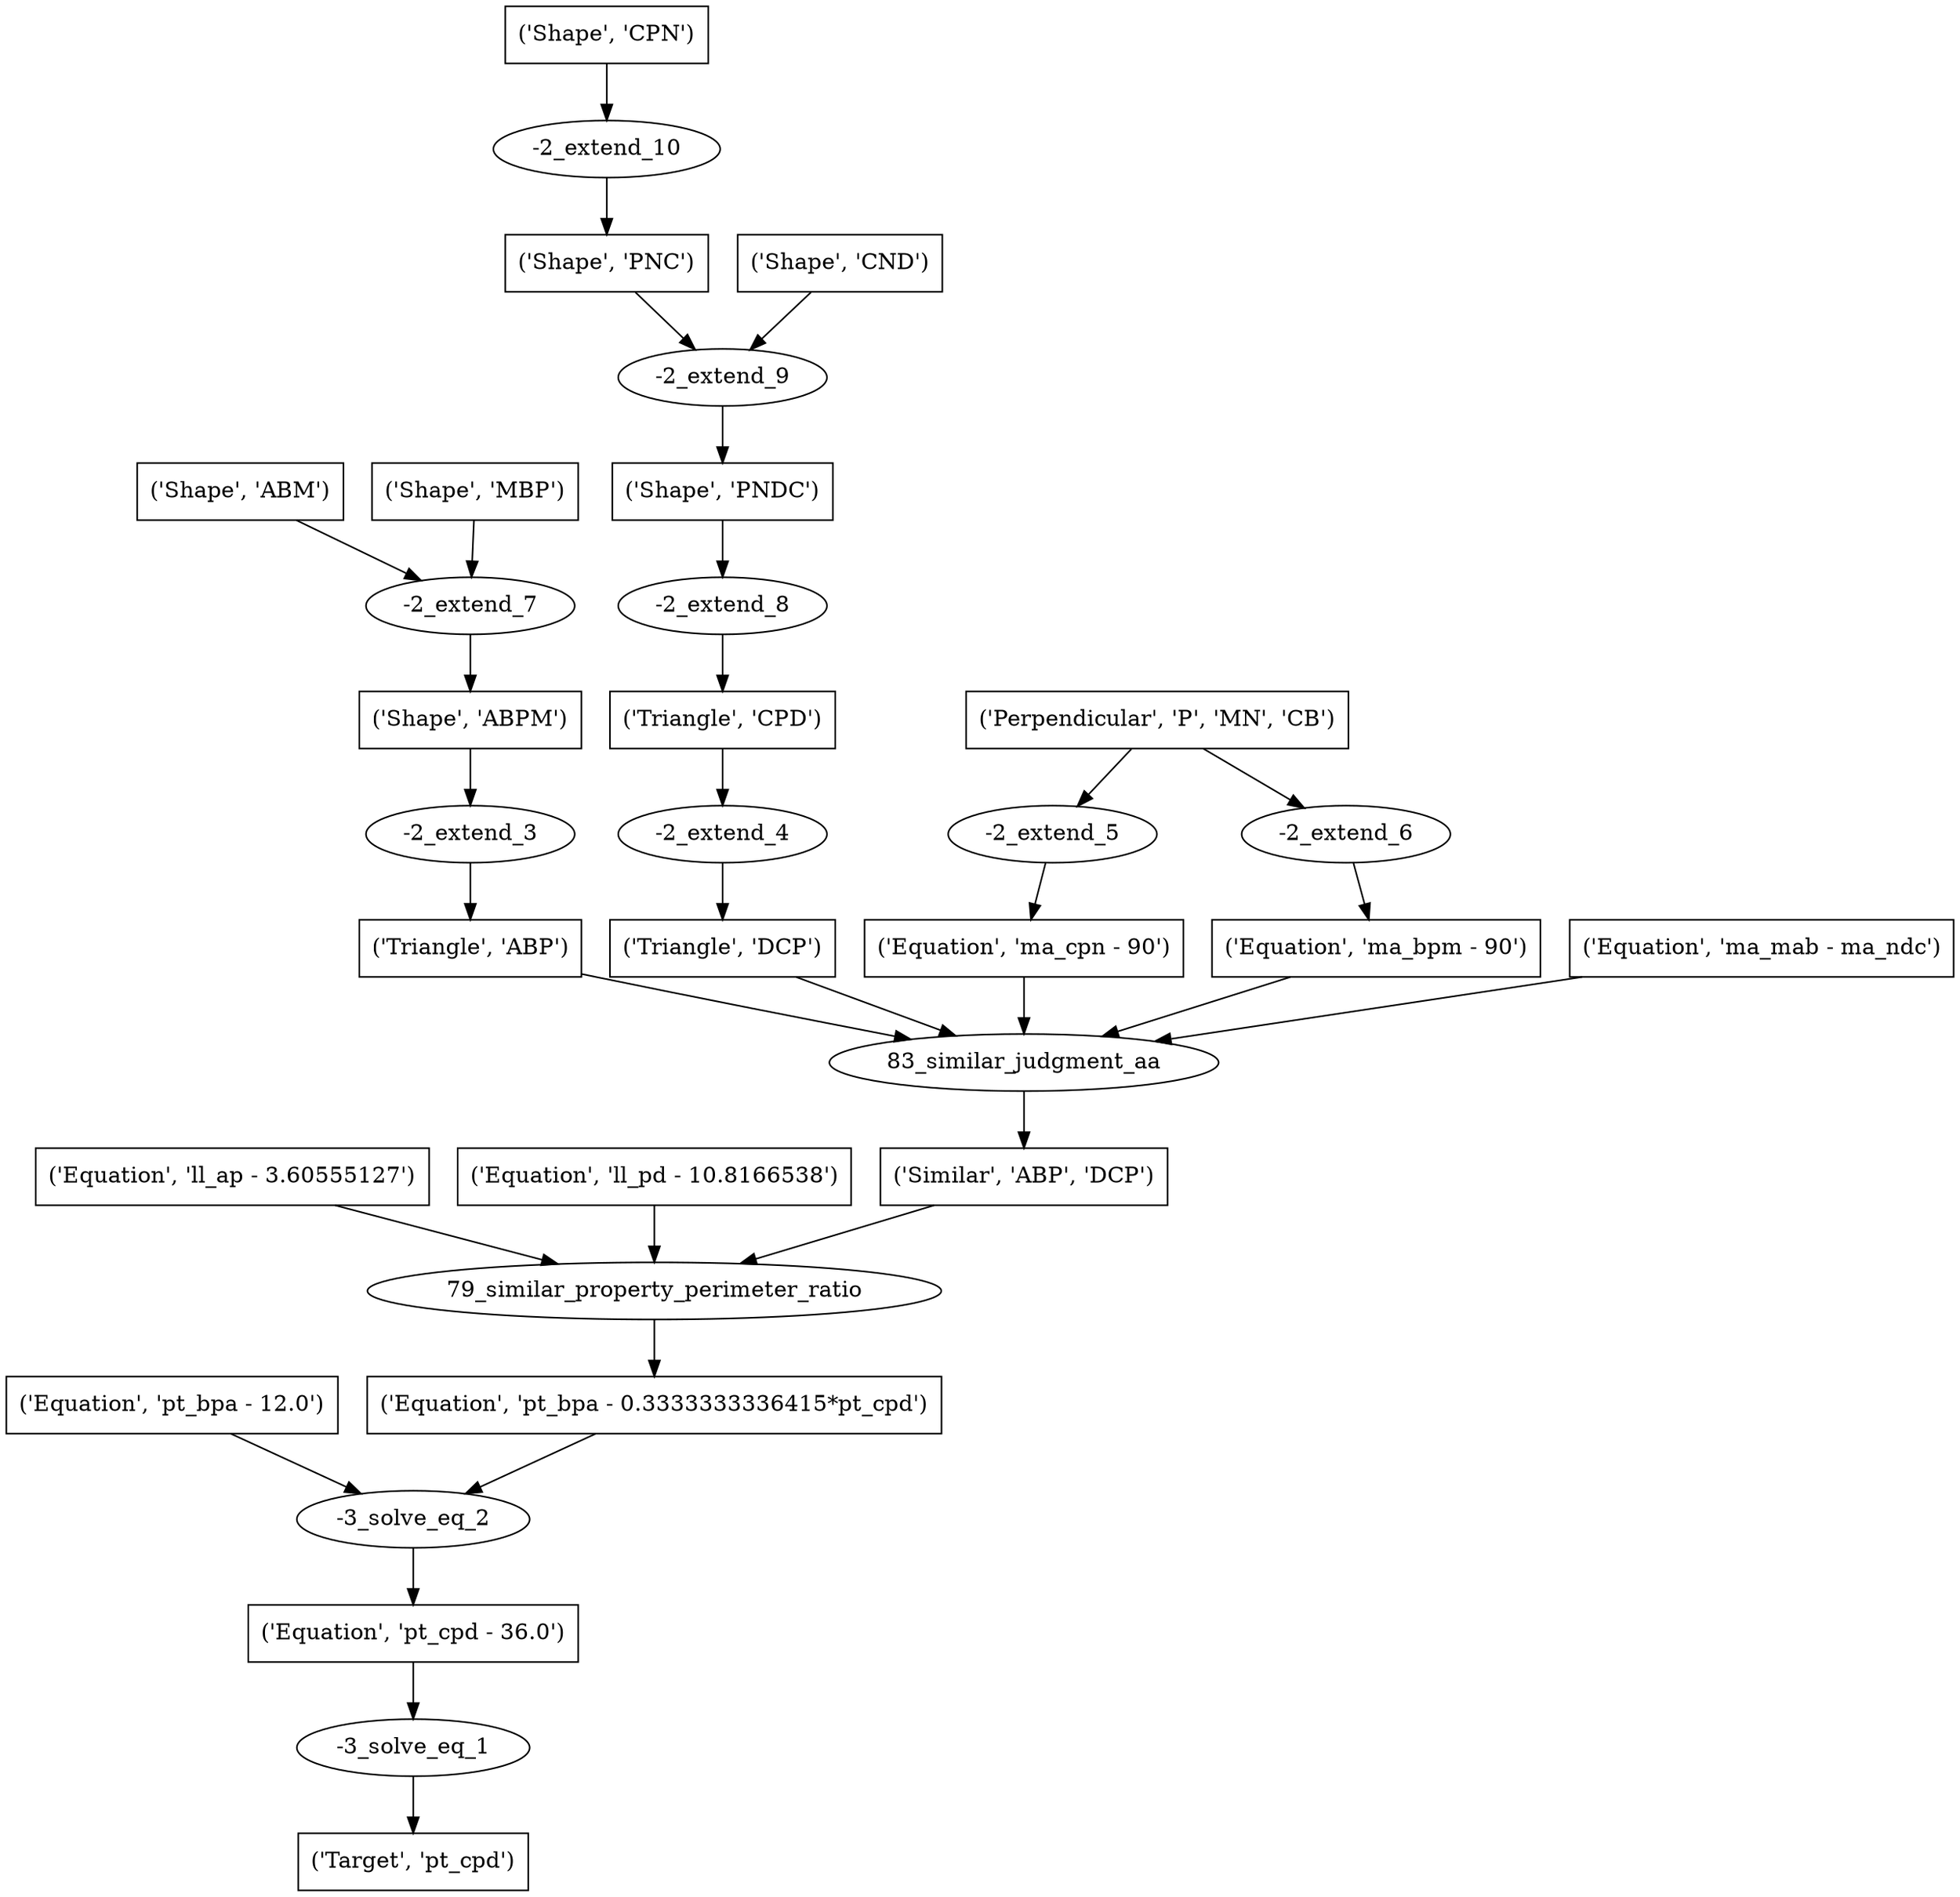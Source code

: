 digraph 80 {
	0 [label="('Target', 'pt_cpd')" shape=box]
	1 [label="-3_solve_eq_1"]
	1 -> 0
	2 [label="('Equation', 'pt_cpd - 36.0')" shape=box]
	2 -> 1
	3 [label="-3_solve_eq_2"]
	3 -> 2
	4 [label="('Equation', 'pt_bpa - 12.0')" shape=box]
	4 -> 3
	5 [label="('Equation', 'pt_bpa - 0.3333333336415*pt_cpd')" shape=box]
	5 -> 3
	6 [label="79_similar_property_perimeter_ratio"]
	6 -> 5
	7 [label="('Equation', 'll_ap - 3.60555127')" shape=box]
	7 -> 6
	8 [label="('Equation', 'll_pd - 10.8166538')" shape=box]
	8 -> 6
	9 [label="('Similar', 'ABP', 'DCP')" shape=box]
	9 -> 6
	10 [label="83_similar_judgment_aa"]
	10 -> 9
	11 [label="('Triangle', 'ABP')" shape=box]
	11 -> 10
	12 [label="('Triangle', 'DCP')" shape=box]
	12 -> 10
	13 [label="('Equation', 'ma_cpn - 90')" shape=box]
	13 -> 10
	14 [label="('Equation', 'ma_bpm - 90')" shape=box]
	14 -> 10
	15 [label="('Equation', 'ma_mab - ma_ndc')" shape=box]
	15 -> 10
	16 [label="-2_extend_3"]
	16 -> 11
	17 [label="('Shape', 'ABPM')" shape=box]
	17 -> 16
	18 [label="-2_extend_4"]
	18 -> 12
	19 [label="('Triangle', 'CPD')" shape=box]
	19 -> 18
	20 [label="-2_extend_5"]
	20 -> 13
	21 [label="('Perpendicular', 'P', 'MN', 'CB')" shape=box]
	21 -> 20
	22 [label="-2_extend_6"]
	22 -> 14
	21 -> 22
	23 [label="-2_extend_7"]
	23 -> 17
	24 [label="('Shape', 'ABM')" shape=box]
	24 -> 23
	25 [label="('Shape', 'MBP')" shape=box]
	25 -> 23
	26 [label="-2_extend_8"]
	26 -> 19
	27 [label="('Shape', 'PNDC')" shape=box]
	27 -> 26
	28 [label="-2_extend_9"]
	28 -> 27
	29 [label="('Shape', 'PNC')" shape=box]
	29 -> 28
	30 [label="('Shape', 'CND')" shape=box]
	30 -> 28
	31 [label="-2_extend_10"]
	31 -> 29
	32 [label="('Shape', 'CPN')" shape=box]
	32 -> 31
}
